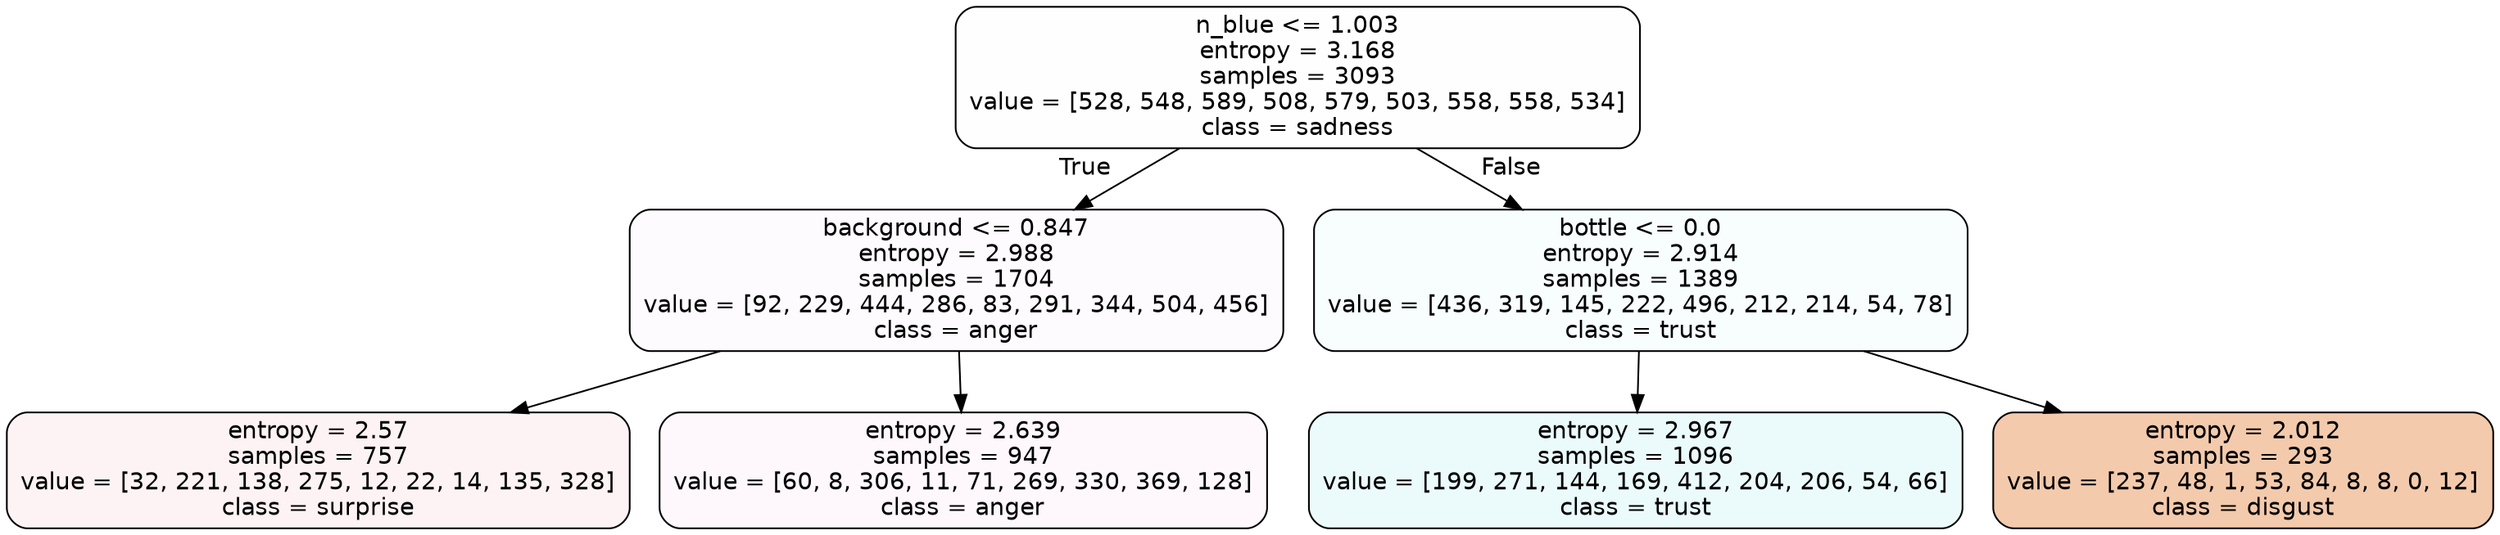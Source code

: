 digraph Tree {
node [shape=box, style="filled, rounded", color="black", fontname=helvetica] ;
edge [fontname=helvetica] ;
0 [label="n_blue <= 1.003\nentropy = 3.168\nsamples = 3093\nvalue = [528, 548, 589, 508, 579, 503, 558, 558, 534]\nclass = sadness", fillcolor="#64e53901"] ;
1 [label="background <= 0.847\nentropy = 2.988\nsamples = 1704\nvalue = [92, 229, 444, 286, 83, 291, 344, 504, 456]\nclass = anger", fillcolor="#e539d705"] ;
0 -> 1 [labeldistance=2.5, labelangle=45, headlabel="True"] ;
2 [label="entropy = 2.57\nsamples = 757\nvalue = [32, 221, 138, 275, 12, 22, 14, 135, 328]\nclass = surprise", fillcolor="#e539640f"] ;
1 -> 2 ;
3 [label="entropy = 2.639\nsamples = 947\nvalue = [60, 8, 306, 11, 71, 269, 330, 369, 128]\nclass = anger", fillcolor="#e539d708"] ;
1 -> 3 ;
4 [label="bottle <= 0.0\nentropy = 2.914\nsamples = 1389\nvalue = [436, 319, 145, 222, 496, 212, 214, 54, 78]\nclass = trust", fillcolor="#39d7e509"] ;
0 -> 4 [labeldistance=2.5, labelangle=-45, headlabel="False"] ;
5 [label="entropy = 2.967\nsamples = 1096\nvalue = [199, 271, 144, 169, 412, 204, 206, 54, 66]\nclass = trust", fillcolor="#39d7e519"] ;
4 -> 5 ;
6 [label="entropy = 2.012\nsamples = 293\nvalue = [237, 48, 1, 53, 84, 8, 8, 0, 12]\nclass = disgust", fillcolor="#e581396a"] ;
4 -> 6 ;
}